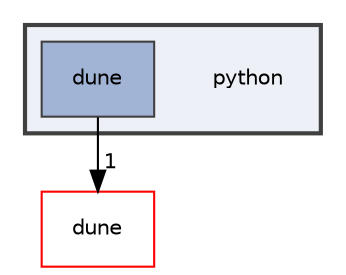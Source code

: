 digraph "python"
{
 // LATEX_PDF_SIZE
  edge [fontname="Helvetica",fontsize="10",labelfontname="Helvetica",labelfontsize="10"];
  node [fontname="Helvetica",fontsize="10",shape=record];
  compound=true
  subgraph clusterdir_7837fde3ab9c1fb2fc5be7b717af8d79 {
    graph [ bgcolor="#edf0f7", pencolor="grey25", style="filled,bold,", label="", fontname="Helvetica", fontsize="10", URL="dir_7837fde3ab9c1fb2fc5be7b717af8d79.html"]
    dir_7837fde3ab9c1fb2fc5be7b717af8d79 [shape=plaintext, label="python"];
  dir_5a40ac242afc7875bef46b8161e47fe9 [shape=box, label="dune", style="filled,", fillcolor="#a2b4d6", color="grey25", URL="dir_5a40ac242afc7875bef46b8161e47fe9.html"];
  }
  dir_5e69be5995c9f5d42bf491ae6f29600e [shape=box, label="dune", style="", fillcolor="#edf0f7", color="red", URL="dir_5e69be5995c9f5d42bf491ae6f29600e.html"];
  dir_5a40ac242afc7875bef46b8161e47fe9->dir_5e69be5995c9f5d42bf491ae6f29600e [headlabel="1", labeldistance=1.5 headhref="dir_000005_000004.html"];
}
